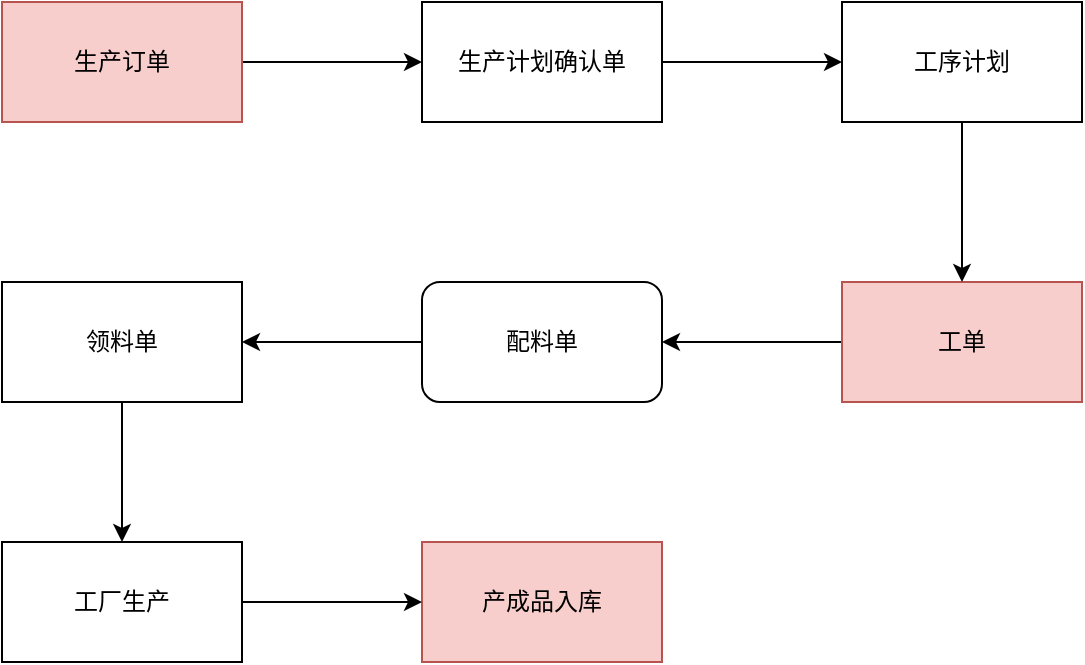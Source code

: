 <mxfile version="21.3.3" type="github" pages="5">
  <diagram name="第 1 页" id="i_k493CSENGCRLbhp6Or">
    <mxGraphModel dx="788" dy="437" grid="1" gridSize="10" guides="1" tooltips="1" connect="1" arrows="1" fold="1" page="1" pageScale="1" pageWidth="827" pageHeight="1169" math="0" shadow="0">
      <root>
        <mxCell id="0" />
        <mxCell id="1" parent="0" />
        <mxCell id="UF5uzhRjQGGfwYT85BA0-7" value="" style="edgeStyle=orthogonalEdgeStyle;rounded=0;orthogonalLoop=1;jettySize=auto;html=1;" parent="1" source="UF5uzhRjQGGfwYT85BA0-1" target="UF5uzhRjQGGfwYT85BA0-2" edge="1">
          <mxGeometry relative="1" as="geometry" />
        </mxCell>
        <mxCell id="UF5uzhRjQGGfwYT85BA0-1" value="生产订单" style="rounded=0;whiteSpace=wrap;html=1;fillColor=#f8cecc;strokeColor=#b85450;" parent="1" vertex="1">
          <mxGeometry x="60" y="90" width="120" height="60" as="geometry" />
        </mxCell>
        <mxCell id="UF5uzhRjQGGfwYT85BA0-8" value="" style="edgeStyle=orthogonalEdgeStyle;rounded=0;orthogonalLoop=1;jettySize=auto;html=1;" parent="1" source="UF5uzhRjQGGfwYT85BA0-2" target="UF5uzhRjQGGfwYT85BA0-4" edge="1">
          <mxGeometry relative="1" as="geometry" />
        </mxCell>
        <mxCell id="UF5uzhRjQGGfwYT85BA0-2" value="生产计划确认单" style="rounded=0;whiteSpace=wrap;html=1;" parent="1" vertex="1">
          <mxGeometry x="270" y="90" width="120" height="60" as="geometry" />
        </mxCell>
        <mxCell id="UF5uzhRjQGGfwYT85BA0-10" value="" style="edgeStyle=orthogonalEdgeStyle;rounded=0;orthogonalLoop=1;jettySize=auto;html=1;" parent="1" source="UF5uzhRjQGGfwYT85BA0-3" target="UF5uzhRjQGGfwYT85BA0-5" edge="1">
          <mxGeometry relative="1" as="geometry" />
        </mxCell>
        <mxCell id="UF5uzhRjQGGfwYT85BA0-3" value="工单" style="rounded=0;whiteSpace=wrap;html=1;fillColor=#f8cecc;strokeColor=#b85450;" parent="1" vertex="1">
          <mxGeometry x="480" y="230" width="120" height="60" as="geometry" />
        </mxCell>
        <mxCell id="UF5uzhRjQGGfwYT85BA0-9" value="" style="edgeStyle=orthogonalEdgeStyle;rounded=0;orthogonalLoop=1;jettySize=auto;html=1;" parent="1" source="UF5uzhRjQGGfwYT85BA0-4" target="UF5uzhRjQGGfwYT85BA0-3" edge="1">
          <mxGeometry relative="1" as="geometry" />
        </mxCell>
        <mxCell id="UF5uzhRjQGGfwYT85BA0-4" value="工序计划" style="rounded=0;whiteSpace=wrap;html=1;" parent="1" vertex="1">
          <mxGeometry x="480" y="90" width="120" height="60" as="geometry" />
        </mxCell>
        <mxCell id="UF5uzhRjQGGfwYT85BA0-11" value="" style="edgeStyle=orthogonalEdgeStyle;rounded=0;orthogonalLoop=1;jettySize=auto;html=1;" parent="1" source="UF5uzhRjQGGfwYT85BA0-5" target="UF5uzhRjQGGfwYT85BA0-6" edge="1">
          <mxGeometry relative="1" as="geometry" />
        </mxCell>
        <mxCell id="UF5uzhRjQGGfwYT85BA0-5" value="配料单" style="rounded=1;whiteSpace=wrap;html=1;" parent="1" vertex="1">
          <mxGeometry x="270" y="230" width="120" height="60" as="geometry" />
        </mxCell>
        <mxCell id="UF5uzhRjQGGfwYT85BA0-13" value="" style="edgeStyle=orthogonalEdgeStyle;rounded=0;orthogonalLoop=1;jettySize=auto;html=1;" parent="1" source="UF5uzhRjQGGfwYT85BA0-6" edge="1">
          <mxGeometry relative="1" as="geometry">
            <mxPoint x="120" y="360" as="targetPoint" />
          </mxGeometry>
        </mxCell>
        <mxCell id="UF5uzhRjQGGfwYT85BA0-6" value="领料单" style="rounded=0;whiteSpace=wrap;html=1;" parent="1" vertex="1">
          <mxGeometry x="60" y="230" width="120" height="60" as="geometry" />
        </mxCell>
        <mxCell id="UF5uzhRjQGGfwYT85BA0-14" value="产成品入库" style="rounded=0;whiteSpace=wrap;html=1;fillColor=#f8cecc;strokeColor=#b85450;" parent="1" vertex="1">
          <mxGeometry x="270" y="360" width="120" height="60" as="geometry" />
        </mxCell>
        <mxCell id="UF5uzhRjQGGfwYT85BA0-17" value="" style="edgeStyle=orthogonalEdgeStyle;rounded=0;orthogonalLoop=1;jettySize=auto;html=1;" parent="1" source="UF5uzhRjQGGfwYT85BA0-16" target="UF5uzhRjQGGfwYT85BA0-14" edge="1">
          <mxGeometry relative="1" as="geometry" />
        </mxCell>
        <mxCell id="UF5uzhRjQGGfwYT85BA0-16" value="工厂生产" style="rounded=0;whiteSpace=wrap;html=1;" parent="1" vertex="1">
          <mxGeometry x="60" y="360" width="120" height="60" as="geometry" />
        </mxCell>
      </root>
    </mxGraphModel>
  </diagram>
  <diagram id="PSltqtMJosLS9Oh1u_pS" name="第 2 页">
    <mxGraphModel dx="788" dy="437" grid="1" gridSize="10" guides="1" tooltips="1" connect="1" arrows="1" fold="1" page="1" pageScale="1" pageWidth="827" pageHeight="1169" math="0" shadow="0">
      <root>
        <mxCell id="0" />
        <mxCell id="1" parent="0" />
        <mxCell id="Ox3rgeURlcCcS1h1zSvI-22" value="" style="edgeStyle=orthogonalEdgeStyle;rounded=0;orthogonalLoop=1;jettySize=auto;html=1;" parent="1" source="Ox3rgeURlcCcS1h1zSvI-1" target="Ox3rgeURlcCcS1h1zSvI-21" edge="1">
          <mxGeometry relative="1" as="geometry" />
        </mxCell>
        <mxCell id="Ox3rgeURlcCcS1h1zSvI-1" value="销售合同" style="rounded=0;whiteSpace=wrap;html=1;" parent="1" vertex="1">
          <mxGeometry x="70" y="160" width="120" height="60" as="geometry" />
        </mxCell>
        <mxCell id="Ox3rgeURlcCcS1h1zSvI-41" value="" style="edgeStyle=orthogonalEdgeStyle;rounded=0;orthogonalLoop=1;jettySize=auto;html=1;" parent="1" source="Ox3rgeURlcCcS1h1zSvI-2" target="Ox3rgeURlcCcS1h1zSvI-38" edge="1">
          <mxGeometry relative="1" as="geometry" />
        </mxCell>
        <mxCell id="Ox3rgeURlcCcS1h1zSvI-2" value="生产订单" style="rounded=0;whiteSpace=wrap;html=1;" parent="1" vertex="1">
          <mxGeometry x="200" y="20" width="120" height="60" as="geometry" />
        </mxCell>
        <mxCell id="pAliqgxjp5D-NH7ep2nG-13" value="" style="edgeStyle=orthogonalEdgeStyle;rounded=0;orthogonalLoop=1;jettySize=auto;html=1;" parent="1" source="Ox3rgeURlcCcS1h1zSvI-3" target="pAliqgxjp5D-NH7ep2nG-12" edge="1">
          <mxGeometry relative="1" as="geometry" />
        </mxCell>
        <mxCell id="Ox3rgeURlcCcS1h1zSvI-3" value="生产计划确认单" style="rounded=0;whiteSpace=wrap;html=1;" parent="1" vertex="1">
          <mxGeometry x="510" y="20" width="120" height="60" as="geometry" />
        </mxCell>
        <mxCell id="Ox3rgeURlcCcS1h1zSvI-49" style="edgeStyle=orthogonalEdgeStyle;rounded=0;orthogonalLoop=1;jettySize=auto;html=1;entryX=1;entryY=0.5;entryDx=0;entryDy=0;" parent="1" source="Ox3rgeURlcCcS1h1zSvI-4" target="Ox3rgeURlcCcS1h1zSvI-21" edge="1">
          <mxGeometry relative="1" as="geometry" />
        </mxCell>
        <mxCell id="Ox3rgeURlcCcS1h1zSvI-4" value="产成品入库" style="rounded=0;whiteSpace=wrap;html=1;" parent="1" vertex="1">
          <mxGeometry x="510" y="120" width="120" height="60" as="geometry" />
        </mxCell>
        <mxCell id="Ox3rgeURlcCcS1h1zSvI-5" value="销售发货" style="rounded=0;whiteSpace=wrap;html=1;" parent="1" vertex="1">
          <mxGeometry x="780" y="160" width="120" height="60" as="geometry" />
        </mxCell>
        <mxCell id="Ox3rgeURlcCcS1h1zSvI-18" value="" style="edgeStyle=orthogonalEdgeStyle;rounded=0;orthogonalLoop=1;jettySize=auto;html=1;" parent="1" source="Ox3rgeURlcCcS1h1zSvI-6" target="Ox3rgeURlcCcS1h1zSvI-7" edge="1">
          <mxGeometry relative="1" as="geometry" />
        </mxCell>
        <mxCell id="Ox3rgeURlcCcS1h1zSvI-6" value="采购计划" style="rounded=0;whiteSpace=wrap;html=1;" parent="1" vertex="1">
          <mxGeometry x="200" y="310" width="120" height="60" as="geometry" />
        </mxCell>
        <mxCell id="Ox3rgeURlcCcS1h1zSvI-19" value="" style="edgeStyle=orthogonalEdgeStyle;rounded=0;orthogonalLoop=1;jettySize=auto;html=1;" parent="1" source="Ox3rgeURlcCcS1h1zSvI-7" target="Ox3rgeURlcCcS1h1zSvI-8" edge="1">
          <mxGeometry relative="1" as="geometry" />
        </mxCell>
        <mxCell id="Ox3rgeURlcCcS1h1zSvI-7" value="采购订单" style="rounded=0;whiteSpace=wrap;html=1;" parent="1" vertex="1">
          <mxGeometry x="380" y="310" width="120" height="60" as="geometry" />
        </mxCell>
        <mxCell id="pAliqgxjp5D-NH7ep2nG-20" style="edgeStyle=orthogonalEdgeStyle;rounded=0;orthogonalLoop=1;jettySize=auto;html=1;entryX=0.75;entryY=1;entryDx=0;entryDy=0;" parent="1" source="Ox3rgeURlcCcS1h1zSvI-8" target="Ox3rgeURlcCcS1h1zSvI-3" edge="1">
          <mxGeometry relative="1" as="geometry" />
        </mxCell>
        <mxCell id="Ox3rgeURlcCcS1h1zSvI-8" value="入库单" style="rounded=0;whiteSpace=wrap;html=1;" parent="1" vertex="1">
          <mxGeometry x="540" y="310" width="120" height="60" as="geometry" />
        </mxCell>
        <mxCell id="Ox3rgeURlcCcS1h1zSvI-23" style="edgeStyle=orthogonalEdgeStyle;rounded=0;orthogonalLoop=1;jettySize=auto;html=1;entryX=0;entryY=0.5;entryDx=0;entryDy=0;" parent="1" source="Ox3rgeURlcCcS1h1zSvI-21" target="Ox3rgeURlcCcS1h1zSvI-24" edge="1">
          <mxGeometry relative="1" as="geometry">
            <mxPoint x="440" y="180" as="targetPoint" />
          </mxGeometry>
        </mxCell>
        <mxCell id="Ox3rgeURlcCcS1h1zSvI-34" style="edgeStyle=orthogonalEdgeStyle;rounded=0;orthogonalLoop=1;jettySize=auto;html=1;entryX=0.5;entryY=1;entryDx=0;entryDy=0;" parent="1" source="Ox3rgeURlcCcS1h1zSvI-21" target="Ox3rgeURlcCcS1h1zSvI-2" edge="1">
          <mxGeometry relative="1" as="geometry" />
        </mxCell>
        <mxCell id="Ox3rgeURlcCcS1h1zSvI-35" style="edgeStyle=orthogonalEdgeStyle;rounded=0;orthogonalLoop=1;jettySize=auto;html=1;" parent="1" source="Ox3rgeURlcCcS1h1zSvI-21" target="Ox3rgeURlcCcS1h1zSvI-6" edge="1">
          <mxGeometry relative="1" as="geometry" />
        </mxCell>
        <mxCell id="Ox3rgeURlcCcS1h1zSvI-21" value="分货" style="rhombus;whiteSpace=wrap;html=1;" parent="1" vertex="1">
          <mxGeometry x="360" y="150" width="80" height="80" as="geometry" />
        </mxCell>
        <mxCell id="Ox3rgeURlcCcS1h1zSvI-25" style="edgeStyle=orthogonalEdgeStyle;rounded=0;orthogonalLoop=1;jettySize=auto;html=1;" parent="1" source="Ox3rgeURlcCcS1h1zSvI-24" target="Ox3rgeURlcCcS1h1zSvI-5" edge="1">
          <mxGeometry relative="1" as="geometry" />
        </mxCell>
        <mxCell id="Ox3rgeURlcCcS1h1zSvI-24" value="销售订单" style="rounded=0;whiteSpace=wrap;html=1;" parent="1" vertex="1">
          <mxGeometry x="640" y="160" width="120" height="60" as="geometry" />
        </mxCell>
        <mxCell id="Ox3rgeURlcCcS1h1zSvI-26" value="货足" style="text;html=1;align=center;verticalAlign=middle;resizable=0;points=[];autosize=1;strokeColor=none;fillColor=none;" parent="1" vertex="1">
          <mxGeometry x="335" y="158" width="50" height="30" as="geometry" />
        </mxCell>
        <mxCell id="Ox3rgeURlcCcS1h1zSvI-29" value="需要生产" style="text;html=1;align=center;verticalAlign=middle;resizable=0;points=[];autosize=1;strokeColor=none;fillColor=none;" parent="1" vertex="1">
          <mxGeometry x="245" y="98" width="70" height="30" as="geometry" />
        </mxCell>
        <mxCell id="Ox3rgeURlcCcS1h1zSvI-36" value="可以采购" style="text;html=1;align=center;verticalAlign=middle;resizable=0;points=[];autosize=1;strokeColor=none;fillColor=none;" parent="1" vertex="1">
          <mxGeometry x="235" y="238" width="70" height="30" as="geometry" />
        </mxCell>
        <mxCell id="Ox3rgeURlcCcS1h1zSvI-39" value="" style="edgeStyle=orthogonalEdgeStyle;rounded=0;orthogonalLoop=1;jettySize=auto;html=1;" parent="1" source="Ox3rgeURlcCcS1h1zSvI-38" target="Ox3rgeURlcCcS1h1zSvI-3" edge="1">
          <mxGeometry relative="1" as="geometry" />
        </mxCell>
        <mxCell id="Ox3rgeURlcCcS1h1zSvI-42" style="edgeStyle=orthogonalEdgeStyle;rounded=0;orthogonalLoop=1;jettySize=auto;html=1;entryX=1;entryY=0.75;entryDx=0;entryDy=0;" parent="1" source="Ox3rgeURlcCcS1h1zSvI-38" target="Ox3rgeURlcCcS1h1zSvI-6" edge="1">
          <mxGeometry relative="1" as="geometry" />
        </mxCell>
        <mxCell id="Ox3rgeURlcCcS1h1zSvI-43" value="需要采购" style="edgeLabel;html=1;align=center;verticalAlign=middle;resizable=0;points=[];" parent="Ox3rgeURlcCcS1h1zSvI-42" vertex="1" connectable="0">
          <mxGeometry x="-0.499" y="3" relative="1" as="geometry">
            <mxPoint x="27" y="-4" as="offset" />
          </mxGeometry>
        </mxCell>
        <mxCell id="Ox3rgeURlcCcS1h1zSvI-38" value="MRP" style="rhombus;whiteSpace=wrap;html=1;" parent="1" vertex="1">
          <mxGeometry x="360" y="10" width="80" height="80" as="geometry" />
        </mxCell>
        <mxCell id="Ox3rgeURlcCcS1h1zSvI-44" value="库存足,完成分货" style="text;html=1;align=center;verticalAlign=middle;resizable=0;points=[];autosize=1;strokeColor=none;fillColor=none;" parent="1" vertex="1">
          <mxGeometry x="415" y="18" width="110" height="30" as="geometry" />
        </mxCell>
        <mxCell id="Ox3rgeURlcCcS1h1zSvI-50" value="重新分货" style="text;html=1;align=center;verticalAlign=middle;resizable=0;points=[];autosize=1;strokeColor=none;fillColor=none;" parent="1" vertex="1">
          <mxGeometry x="425" y="118" width="70" height="30" as="geometry" />
        </mxCell>
        <mxCell id="pAliqgxjp5D-NH7ep2nG-9" value="" style="endArrow=classic;html=1;rounded=0;exitX=0.5;exitY=0;exitDx=0;exitDy=0;entryX=1;entryY=0.5;entryDx=0;entryDy=0;" parent="1" source="Ox3rgeURlcCcS1h1zSvI-8" target="Ox3rgeURlcCcS1h1zSvI-21" edge="1">
          <mxGeometry width="50" height="50" relative="1" as="geometry">
            <mxPoint x="380" y="260" as="sourcePoint" />
            <mxPoint x="430" y="210" as="targetPoint" />
          </mxGeometry>
        </mxCell>
        <mxCell id="pAliqgxjp5D-NH7ep2nG-10" value="重新分货" style="edgeLabel;html=1;align=center;verticalAlign=middle;resizable=0;points=[];" parent="pAliqgxjp5D-NH7ep2nG-9" vertex="1" connectable="0">
          <mxGeometry x="0.517" relative="1" as="geometry">
            <mxPoint as="offset" />
          </mxGeometry>
        </mxCell>
        <mxCell id="VUlxHoVYBvkaAEtM16JE-2" value="" style="edgeStyle=orthogonalEdgeStyle;rounded=0;orthogonalLoop=1;jettySize=auto;html=1;" parent="1" source="pAliqgxjp5D-NH7ep2nG-12" target="VUlxHoVYBvkaAEtM16JE-1" edge="1">
          <mxGeometry relative="1" as="geometry" />
        </mxCell>
        <mxCell id="pAliqgxjp5D-NH7ep2nG-12" value="工序计划" style="rounded=0;whiteSpace=wrap;html=1;" parent="1" vertex="1">
          <mxGeometry x="690" y="20" width="120" height="60" as="geometry" />
        </mxCell>
        <mxCell id="pAliqgxjp5D-NH7ep2nG-19" value="ETA冻结" style="text;html=1;align=center;verticalAlign=middle;resizable=0;points=[];autosize=1;strokeColor=none;fillColor=none;" parent="1" vertex="1">
          <mxGeometry x="625" y="18" width="70" height="30" as="geometry" />
        </mxCell>
        <mxCell id="pAliqgxjp5D-NH7ep2nG-21" value="更新ETA" style="text;html=1;align=center;verticalAlign=middle;resizable=0;points=[];autosize=1;strokeColor=none;fillColor=none;" parent="1" vertex="1">
          <mxGeometry x="575" y="228" width="70" height="30" as="geometry" />
        </mxCell>
        <mxCell id="VUlxHoVYBvkaAEtM16JE-4" style="edgeStyle=orthogonalEdgeStyle;rounded=0;orthogonalLoop=1;jettySize=auto;html=1;entryX=1;entryY=0.133;entryDx=0;entryDy=0;entryPerimeter=0;" parent="1" source="VUlxHoVYBvkaAEtM16JE-1" target="Ox3rgeURlcCcS1h1zSvI-4" edge="1">
          <mxGeometry relative="1" as="geometry" />
        </mxCell>
        <mxCell id="VUlxHoVYBvkaAEtM16JE-1" value="工单" style="rounded=0;whiteSpace=wrap;html=1;" parent="1" vertex="1">
          <mxGeometry x="690" y="98" width="120" height="60" as="geometry" />
        </mxCell>
        <mxCell id="VUlxHoVYBvkaAEtM16JE-5" value="配料领料" style="text;html=1;align=center;verticalAlign=middle;resizable=0;points=[];autosize=1;strokeColor=none;fillColor=none;" parent="1" vertex="1">
          <mxGeometry x="625" y="98" width="70" height="30" as="geometry" />
        </mxCell>
        <mxCell id="VUlxHoVYBvkaAEtM16JE-7" value="排产" style="text;html=1;align=center;verticalAlign=middle;resizable=0;points=[];autosize=1;strokeColor=none;fillColor=none;" parent="1" vertex="1">
          <mxGeometry x="750" y="78" width="50" height="30" as="geometry" />
        </mxCell>
      </root>
    </mxGraphModel>
  </diagram>
  <diagram id="ErLj8LVdCF8YKkme4Sne" name="第 3 页">
    <mxGraphModel dx="788" dy="437" grid="1" gridSize="10" guides="1" tooltips="1" connect="1" arrows="1" fold="1" page="1" pageScale="1" pageWidth="827" pageHeight="1169" math="0" shadow="0">
      <root>
        <mxCell id="0" />
        <mxCell id="1" parent="0" />
        <mxCell id="YxQRII2F8wJRnMF1k36L-7" style="edgeStyle=orthogonalEdgeStyle;rounded=0;orthogonalLoop=1;jettySize=auto;html=1;entryX=0;entryY=0.5;entryDx=0;entryDy=0;" parent="1" source="YxQRII2F8wJRnMF1k36L-1" target="YxQRII2F8wJRnMF1k36L-3" edge="1">
          <mxGeometry relative="1" as="geometry" />
        </mxCell>
        <mxCell id="YxQRII2F8wJRnMF1k36L-8" style="edgeStyle=orthogonalEdgeStyle;rounded=0;orthogonalLoop=1;jettySize=auto;html=1;" parent="1" source="YxQRII2F8wJRnMF1k36L-1" target="YxQRII2F8wJRnMF1k36L-5" edge="1">
          <mxGeometry relative="1" as="geometry" />
        </mxCell>
        <mxCell id="YxQRII2F8wJRnMF1k36L-1" value="销售预测" style="rounded=0;whiteSpace=wrap;html=1;" parent="1" vertex="1">
          <mxGeometry x="10" y="290" width="120" height="60" as="geometry" />
        </mxCell>
        <mxCell id="YxQRII2F8wJRnMF1k36L-11" value="" style="edgeStyle=orthogonalEdgeStyle;rounded=0;orthogonalLoop=1;jettySize=auto;html=1;" parent="1" source="YxQRII2F8wJRnMF1k36L-2" target="YxQRII2F8wJRnMF1k36L-4" edge="1">
          <mxGeometry relative="1" as="geometry" />
        </mxCell>
        <mxCell id="YxQRII2F8wJRnMF1k36L-12" style="edgeStyle=orthogonalEdgeStyle;rounded=0;orthogonalLoop=1;jettySize=auto;html=1;entryX=0;entryY=0.5;entryDx=0;entryDy=0;" parent="1" source="YxQRII2F8wJRnMF1k36L-2" target="YxQRII2F8wJRnMF1k36L-6" edge="1">
          <mxGeometry relative="1" as="geometry" />
        </mxCell>
        <mxCell id="YxQRII2F8wJRnMF1k36L-2" value="销售合同" style="rounded=0;whiteSpace=wrap;html=1;" parent="1" vertex="1">
          <mxGeometry x="300" y="350" width="120" height="60" as="geometry" />
        </mxCell>
        <mxCell id="YxQRII2F8wJRnMF1k36L-10" style="edgeStyle=orthogonalEdgeStyle;rounded=0;orthogonalLoop=1;jettySize=auto;html=1;entryX=0;entryY=0.5;entryDx=0;entryDy=0;" parent="1" source="YxQRII2F8wJRnMF1k36L-3" target="YxQRII2F8wJRnMF1k36L-4" edge="1">
          <mxGeometry relative="1" as="geometry" />
        </mxCell>
        <mxCell id="YxQRII2F8wJRnMF1k36L-3" value="审批" style="rhombus;whiteSpace=wrap;html=1;" parent="1" vertex="1">
          <mxGeometry x="170" y="200" width="80" height="80" as="geometry" />
        </mxCell>
        <mxCell id="YxQRII2F8wJRnMF1k36L-28" value="" style="edgeStyle=orthogonalEdgeStyle;rounded=0;orthogonalLoop=1;jettySize=auto;html=1;" parent="1" source="YxQRII2F8wJRnMF1k36L-4" target="YxQRII2F8wJRnMF1k36L-27" edge="1">
          <mxGeometry relative="1" as="geometry" />
        </mxCell>
        <mxCell id="YxQRII2F8wJRnMF1k36L-4" value="器件分货" style="rounded=0;whiteSpace=wrap;html=1;" parent="1" vertex="1">
          <mxGeometry x="300" y="210" width="120" height="60" as="geometry" />
        </mxCell>
        <mxCell id="YxQRII2F8wJRnMF1k36L-9" style="edgeStyle=orthogonalEdgeStyle;rounded=0;orthogonalLoop=1;jettySize=auto;html=1;entryX=0;entryY=0.5;entryDx=0;entryDy=0;" parent="1" source="YxQRII2F8wJRnMF1k36L-5" target="YxQRII2F8wJRnMF1k36L-2" edge="1">
          <mxGeometry relative="1" as="geometry" />
        </mxCell>
        <mxCell id="YxQRII2F8wJRnMF1k36L-5" value="预估转合同" style="rhombus;whiteSpace=wrap;html=1;" parent="1" vertex="1">
          <mxGeometry x="170" y="340" width="80" height="80" as="geometry" />
        </mxCell>
        <mxCell id="YxQRII2F8wJRnMF1k36L-20" value="" style="edgeStyle=orthogonalEdgeStyle;rounded=0;orthogonalLoop=1;jettySize=auto;html=1;" parent="1" source="YxQRII2F8wJRnMF1k36L-6" target="YxQRII2F8wJRnMF1k36L-19" edge="1">
          <mxGeometry relative="1" as="geometry" />
        </mxCell>
        <mxCell id="YxQRII2F8wJRnMF1k36L-6" value="销售订单" style="rounded=1;whiteSpace=wrap;html=1;" parent="1" vertex="1">
          <mxGeometry x="510" y="300" width="120" height="60" as="geometry" />
        </mxCell>
        <mxCell id="YxQRII2F8wJRnMF1k36L-13" value="完成分货" style="text;html=1;align=center;verticalAlign=middle;resizable=0;points=[];autosize=1;strokeColor=none;fillColor=none;" parent="1" vertex="1">
          <mxGeometry x="435" y="368" width="70" height="30" as="geometry" />
        </mxCell>
        <mxCell id="YxQRII2F8wJRnMF1k36L-15" style="edgeStyle=orthogonalEdgeStyle;rounded=0;orthogonalLoop=1;jettySize=auto;html=1;entryX=0.5;entryY=1;entryDx=0;entryDy=0;" parent="1" source="YxQRII2F8wJRnMF1k36L-14" target="YxQRII2F8wJRnMF1k36L-2" edge="1">
          <mxGeometry relative="1" as="geometry" />
        </mxCell>
        <mxCell id="YxQRII2F8wJRnMF1k36L-16" style="edgeStyle=orthogonalEdgeStyle;rounded=0;orthogonalLoop=1;jettySize=auto;html=1;entryX=0.606;entryY=1.022;entryDx=0;entryDy=0;entryPerimeter=0;" parent="1" source="YxQRII2F8wJRnMF1k36L-14" target="YxQRII2F8wJRnMF1k36L-6" edge="1">
          <mxGeometry relative="1" as="geometry" />
        </mxCell>
        <mxCell id="YxQRII2F8wJRnMF1k36L-14" value="SPR价格" style="rounded=0;whiteSpace=wrap;html=1;" parent="1" vertex="1">
          <mxGeometry x="430" y="470" width="120" height="60" as="geometry" />
        </mxCell>
        <mxCell id="YxQRII2F8wJRnMF1k36L-17" value="参考" style="text;html=1;align=center;verticalAlign=middle;resizable=0;points=[];autosize=1;strokeColor=none;fillColor=none;" parent="1" vertex="1">
          <mxGeometry x="495" y="408" width="50" height="30" as="geometry" />
        </mxCell>
        <mxCell id="YxQRII2F8wJRnMF1k36L-18" value="参考" style="text;html=1;align=center;verticalAlign=middle;resizable=0;points=[];autosize=1;strokeColor=none;fillColor=none;" parent="1" vertex="1">
          <mxGeometry x="355" y="438" width="50" height="30" as="geometry" />
        </mxCell>
        <mxCell id="YxQRII2F8wJRnMF1k36L-22" value="" style="edgeStyle=orthogonalEdgeStyle;rounded=0;orthogonalLoop=1;jettySize=auto;html=1;" parent="1" source="YxQRII2F8wJRnMF1k36L-19" target="YxQRII2F8wJRnMF1k36L-21" edge="1">
          <mxGeometry relative="1" as="geometry" />
        </mxCell>
        <mxCell id="YxQRII2F8wJRnMF1k36L-19" value="发货单" style="whiteSpace=wrap;html=1;rounded=1;" parent="1" vertex="1">
          <mxGeometry x="680" y="240" width="120" height="60" as="geometry" />
        </mxCell>
        <mxCell id="YxQRII2F8wJRnMF1k36L-24" value="" style="edgeStyle=orthogonalEdgeStyle;rounded=0;orthogonalLoop=1;jettySize=auto;html=1;" parent="1" source="YxQRII2F8wJRnMF1k36L-21" target="YxQRII2F8wJRnMF1k36L-23" edge="1">
          <mxGeometry relative="1" as="geometry" />
        </mxCell>
        <mxCell id="YxQRII2F8wJRnMF1k36L-21" value="出库单" style="whiteSpace=wrap;html=1;rounded=1;" parent="1" vertex="1">
          <mxGeometry x="680" y="338" width="120" height="60" as="geometry" />
        </mxCell>
        <mxCell id="YxQRII2F8wJRnMF1k36L-26" value="" style="edgeStyle=orthogonalEdgeStyle;rounded=0;orthogonalLoop=1;jettySize=auto;html=1;" parent="1" source="YxQRII2F8wJRnMF1k36L-23" target="YxQRII2F8wJRnMF1k36L-25" edge="1">
          <mxGeometry relative="1" as="geometry" />
        </mxCell>
        <mxCell id="YxQRII2F8wJRnMF1k36L-23" value="对账单" style="whiteSpace=wrap;html=1;rounded=1;" parent="1" vertex="1">
          <mxGeometry x="680" y="423" width="120" height="60" as="geometry" />
        </mxCell>
        <mxCell id="YxQRII2F8wJRnMF1k36L-25" value="发票" style="whiteSpace=wrap;html=1;rounded=1;" parent="1" vertex="1">
          <mxGeometry x="680" y="510" width="120" height="60" as="geometry" />
        </mxCell>
        <mxCell id="YxQRII2F8wJRnMF1k36L-27" value="分货明细" style="rounded=0;whiteSpace=wrap;html=1;" parent="1" vertex="1">
          <mxGeometry x="460" y="210" width="120" height="60" as="geometry" />
        </mxCell>
        <mxCell id="YxQRII2F8wJRnMF1k36L-29" value="执行记录" style="text;html=1;align=center;verticalAlign=middle;resizable=0;points=[];autosize=1;strokeColor=none;fillColor=none;" parent="1" vertex="1">
          <mxGeometry x="405" y="208" width="70" height="30" as="geometry" />
        </mxCell>
        <mxCell id="YxQRII2F8wJRnMF1k36L-30" value="进行分货" style="text;html=1;align=center;verticalAlign=middle;resizable=0;points=[];autosize=1;strokeColor=none;fillColor=none;" parent="1" vertex="1">
          <mxGeometry x="335" y="298" width="70" height="30" as="geometry" />
        </mxCell>
        <mxCell id="YxQRII2F8wJRnMF1k36L-31" value="发货" style="text;html=1;align=center;verticalAlign=middle;resizable=0;points=[];autosize=1;strokeColor=none;fillColor=none;" parent="1" vertex="1">
          <mxGeometry x="635" y="298" width="50" height="30" as="geometry" />
        </mxCell>
      </root>
    </mxGraphModel>
  </diagram>
  <diagram id="KkUA7NJVKLERIrAaabCG" name="第 4 页">
    <mxGraphModel dx="788" dy="437" grid="1" gridSize="10" guides="1" tooltips="1" connect="1" arrows="1" fold="1" page="1" pageScale="1" pageWidth="827" pageHeight="1169" math="0" shadow="0">
      <root>
        <mxCell id="0" />
        <mxCell id="1" parent="0" />
        <mxCell id="nKp69-p-ynYMaSLSRedk-7" style="edgeStyle=orthogonalEdgeStyle;rounded=0;orthogonalLoop=1;jettySize=auto;html=1;entryX=0;entryY=0.5;entryDx=0;entryDy=0;" parent="1" source="nKp69-p-ynYMaSLSRedk-1" target="nKp69-p-ynYMaSLSRedk-2" edge="1">
          <mxGeometry relative="1" as="geometry" />
        </mxCell>
        <mxCell id="nKp69-p-ynYMaSLSRedk-8" style="edgeStyle=orthogonalEdgeStyle;rounded=0;orthogonalLoop=1;jettySize=auto;html=1;entryX=0;entryY=0.75;entryDx=0;entryDy=0;" parent="1" source="nKp69-p-ynYMaSLSRedk-1" target="nKp69-p-ynYMaSLSRedk-3" edge="1">
          <mxGeometry relative="1" as="geometry" />
        </mxCell>
        <mxCell id="nKp69-p-ynYMaSLSRedk-1" value="采购计划" style="rounded=0;whiteSpace=wrap;html=1;" parent="1" vertex="1">
          <mxGeometry x="160" y="160" width="120" height="60" as="geometry" />
        </mxCell>
        <mxCell id="nKp69-p-ynYMaSLSRedk-10" style="edgeStyle=orthogonalEdgeStyle;rounded=0;orthogonalLoop=1;jettySize=auto;html=1;exitX=0.5;exitY=1;exitDx=0;exitDy=0;" parent="1" source="nKp69-p-ynYMaSLSRedk-2" target="nKp69-p-ynYMaSLSRedk-3" edge="1">
          <mxGeometry relative="1" as="geometry" />
        </mxCell>
        <mxCell id="nKp69-p-ynYMaSLSRedk-2" value="采购预订单" style="rounded=0;whiteSpace=wrap;html=1;" parent="1" vertex="1">
          <mxGeometry x="320" y="80" width="120" height="60" as="geometry" />
        </mxCell>
        <mxCell id="nKp69-p-ynYMaSLSRedk-9" style="edgeStyle=orthogonalEdgeStyle;rounded=0;orthogonalLoop=1;jettySize=auto;html=1;entryX=0;entryY=0.5;entryDx=0;entryDy=0;" parent="1" source="nKp69-p-ynYMaSLSRedk-3" target="nKp69-p-ynYMaSLSRedk-5" edge="1">
          <mxGeometry relative="1" as="geometry" />
        </mxCell>
        <mxCell id="nKp69-p-ynYMaSLSRedk-3" value="采购订单" style="rounded=0;whiteSpace=wrap;html=1;" parent="1" vertex="1">
          <mxGeometry x="320" y="250" width="120" height="60" as="geometry" />
        </mxCell>
        <mxCell id="nKp69-p-ynYMaSLSRedk-13" value="" style="edgeStyle=orthogonalEdgeStyle;rounded=0;orthogonalLoop=1;jettySize=auto;html=1;" parent="1" source="nKp69-p-ynYMaSLSRedk-4" target="nKp69-p-ynYMaSLSRedk-6" edge="1">
          <mxGeometry relative="1" as="geometry" />
        </mxCell>
        <mxCell id="nKp69-p-ynYMaSLSRedk-4" value="采购入库" style="rounded=0;whiteSpace=wrap;html=1;" parent="1" vertex="1">
          <mxGeometry x="640" y="170" width="120" height="60" as="geometry" />
        </mxCell>
        <mxCell id="nKp69-p-ynYMaSLSRedk-12" value="" style="edgeStyle=orthogonalEdgeStyle;rounded=0;orthogonalLoop=1;jettySize=auto;html=1;" parent="1" source="nKp69-p-ynYMaSLSRedk-5" target="nKp69-p-ynYMaSLSRedk-4" edge="1">
          <mxGeometry relative="1" as="geometry" />
        </mxCell>
        <mxCell id="nKp69-p-ynYMaSLSRedk-5" value="到货单" style="rounded=0;whiteSpace=wrap;html=1;" parent="1" vertex="1">
          <mxGeometry x="480" y="170" width="120" height="60" as="geometry" />
        </mxCell>
        <mxCell id="nKp69-p-ynYMaSLSRedk-6" value="采购发票" style="rounded=0;whiteSpace=wrap;html=1;" parent="1" vertex="1">
          <mxGeometry x="640" y="270" width="120" height="60" as="geometry" />
        </mxCell>
        <mxCell id="nKp69-p-ynYMaSLSRedk-18" style="edgeStyle=orthogonalEdgeStyle;rounded=0;orthogonalLoop=1;jettySize=auto;html=1;" parent="1" source="nKp69-p-ynYMaSLSRedk-14" target="nKp69-p-ynYMaSLSRedk-1" edge="1">
          <mxGeometry relative="1" as="geometry" />
        </mxCell>
        <mxCell id="nKp69-p-ynYMaSLSRedk-14" value="生产计划" style="rounded=1;whiteSpace=wrap;html=1;" parent="1" vertex="1">
          <mxGeometry x="20" y="50" width="120" height="60" as="geometry" />
        </mxCell>
        <mxCell id="nKp69-p-ynYMaSLSRedk-19" value="" style="edgeStyle=orthogonalEdgeStyle;rounded=0;orthogonalLoop=1;jettySize=auto;html=1;" parent="1" source="nKp69-p-ynYMaSLSRedk-16" target="nKp69-p-ynYMaSLSRedk-1" edge="1">
          <mxGeometry relative="1" as="geometry" />
        </mxCell>
        <mxCell id="nKp69-p-ynYMaSLSRedk-16" value="销售合同" style="rounded=1;whiteSpace=wrap;html=1;" parent="1" vertex="1">
          <mxGeometry x="20" y="160" width="120" height="60" as="geometry" />
        </mxCell>
        <mxCell id="nKp69-p-ynYMaSLSRedk-20" style="edgeStyle=orthogonalEdgeStyle;rounded=0;orthogonalLoop=1;jettySize=auto;html=1;entryX=0.5;entryY=1;entryDx=0;entryDy=0;" parent="1" source="nKp69-p-ynYMaSLSRedk-17" target="nKp69-p-ynYMaSLSRedk-1" edge="1">
          <mxGeometry relative="1" as="geometry" />
        </mxCell>
        <mxCell id="nKp69-p-ynYMaSLSRedk-17" value="请购单" style="rounded=1;whiteSpace=wrap;html=1;" parent="1" vertex="1">
          <mxGeometry x="20" y="260" width="120" height="60" as="geometry" />
        </mxCell>
      </root>
    </mxGraphModel>
  </diagram>
  <diagram id="Ml6aIEzMX7ohR9N7Wm_H" name="第 5 页">
    <mxGraphModel dx="788" dy="437" grid="1" gridSize="10" guides="1" tooltips="1" connect="1" arrows="1" fold="1" page="1" pageScale="1" pageWidth="827" pageHeight="1169" math="0" shadow="0">
      <root>
        <mxCell id="0" />
        <mxCell id="1" parent="0" />
        <mxCell id="rUev27iDr24DcHr67L6a-22" value="" style="edgeStyle=orthogonalEdgeStyle;rounded=0;orthogonalLoop=1;jettySize=auto;html=1;" parent="1" source="rUev27iDr24DcHr67L6a-1" target="rUev27iDr24DcHr67L6a-21" edge="1">
          <mxGeometry relative="1" as="geometry" />
        </mxCell>
        <mxCell id="rUev27iDr24DcHr67L6a-1" value="工序计划" style="rounded=0;whiteSpace=wrap;html=1;" parent="1" vertex="1">
          <mxGeometry x="10" y="110" width="120" height="60" as="geometry" />
        </mxCell>
        <mxCell id="rUev27iDr24DcHr67L6a-18" style="edgeStyle=orthogonalEdgeStyle;rounded=0;orthogonalLoop=1;jettySize=auto;html=1;entryX=0;entryY=0.5;entryDx=0;entryDy=0;" parent="1" source="rUev27iDr24DcHr67L6a-2" target="rUev27iDr24DcHr67L6a-16" edge="1">
          <mxGeometry relative="1" as="geometry" />
        </mxCell>
        <mxCell id="rUev27iDr24DcHr67L6a-19" style="edgeStyle=orthogonalEdgeStyle;rounded=0;orthogonalLoop=1;jettySize=auto;html=1;entryX=0;entryY=0.5;entryDx=0;entryDy=0;" parent="1" source="rUev27iDr24DcHr67L6a-2" target="rUev27iDr24DcHr67L6a-17" edge="1">
          <mxGeometry relative="1" as="geometry" />
        </mxCell>
        <mxCell id="rUev27iDr24DcHr67L6a-2" value="工单维护" style="rounded=0;whiteSpace=wrap;html=1;" parent="1" vertex="1">
          <mxGeometry x="10" y="330" width="120" height="60" as="geometry" />
        </mxCell>
        <mxCell id="rUev27iDr24DcHr67L6a-34" style="edgeStyle=orthogonalEdgeStyle;rounded=0;orthogonalLoop=1;jettySize=auto;html=1;" parent="1" source="rUev27iDr24DcHr67L6a-16" target="rUev27iDr24DcHr67L6a-31" edge="1">
          <mxGeometry relative="1" as="geometry" />
        </mxCell>
        <mxCell id="rUev27iDr24DcHr67L6a-16" value="审核" style="shape=step;perimeter=stepPerimeter;whiteSpace=wrap;html=1;fixedSize=1;" parent="1" vertex="1">
          <mxGeometry x="240" y="260" width="120" height="80" as="geometry" />
        </mxCell>
        <mxCell id="rUev27iDr24DcHr67L6a-35" style="edgeStyle=orthogonalEdgeStyle;rounded=0;orthogonalLoop=1;jettySize=auto;html=1;exitX=1;exitY=0.5;exitDx=0;exitDy=0;entryX=0;entryY=0.5;entryDx=0;entryDy=0;" parent="1" source="rUev27iDr24DcHr67L6a-17" target="rUev27iDr24DcHr67L6a-31" edge="1">
          <mxGeometry relative="1" as="geometry" />
        </mxCell>
        <mxCell id="rUev27iDr24DcHr67L6a-17" value="弃审" style="shape=step;perimeter=stepPerimeter;whiteSpace=wrap;html=1;fixedSize=1;" parent="1" vertex="1">
          <mxGeometry x="240" y="390" width="120" height="80" as="geometry" />
        </mxCell>
        <mxCell id="rUev27iDr24DcHr67L6a-20" value="MES" style="rounded=0;whiteSpace=wrap;html=1;" parent="1" vertex="1">
          <mxGeometry x="680" y="270" width="120" height="60" as="geometry" />
        </mxCell>
        <mxCell id="rUev27iDr24DcHr67L6a-27" style="edgeStyle=orthogonalEdgeStyle;rounded=0;orthogonalLoop=1;jettySize=auto;html=1;entryX=0;entryY=0.5;entryDx=0;entryDy=0;" parent="1" source="rUev27iDr24DcHr67L6a-21" target="rUev27iDr24DcHr67L6a-23" edge="1">
          <mxGeometry relative="1" as="geometry" />
        </mxCell>
        <mxCell id="rUev27iDr24DcHr67L6a-28" style="edgeStyle=orthogonalEdgeStyle;rounded=0;orthogonalLoop=1;jettySize=auto;html=1;entryX=0;entryY=0.75;entryDx=0;entryDy=0;" parent="1" source="rUev27iDr24DcHr67L6a-21" target="rUev27iDr24DcHr67L6a-24" edge="1">
          <mxGeometry relative="1" as="geometry" />
        </mxCell>
        <mxCell id="rUev27iDr24DcHr67L6a-21" value="工单下单" style="shape=process;whiteSpace=wrap;html=1;backgroundOutline=1;" parent="1" vertex="1">
          <mxGeometry x="150" y="110" width="120" height="60" as="geometry" />
        </mxCell>
        <mxCell id="rUev27iDr24DcHr67L6a-26" value="" style="edgeStyle=orthogonalEdgeStyle;rounded=0;orthogonalLoop=1;jettySize=auto;html=1;" parent="1" source="rUev27iDr24DcHr67L6a-23" target="rUev27iDr24DcHr67L6a-25" edge="1">
          <mxGeometry relative="1" as="geometry" />
        </mxCell>
        <mxCell id="rUev27iDr24DcHr67L6a-23" value="委外订单" style="rounded=1;whiteSpace=wrap;html=1;" parent="1" vertex="1">
          <mxGeometry x="340" y="50" width="120" height="60" as="geometry" />
        </mxCell>
        <mxCell id="rUev27iDr24DcHr67L6a-57" style="edgeStyle=orthogonalEdgeStyle;rounded=0;orthogonalLoop=1;jettySize=auto;html=1;entryX=0.5;entryY=0;entryDx=0;entryDy=0;" parent="1" source="rUev27iDr24DcHr67L6a-24" target="rUev27iDr24DcHr67L6a-31" edge="1">
          <mxGeometry relative="1" as="geometry" />
        </mxCell>
        <mxCell id="gtknnYix9mwfgIm-hs-Q-4" value="add" style="edgeLabel;html=1;align=center;verticalAlign=middle;resizable=0;points=[];" vertex="1" connectable="0" parent="rUev27iDr24DcHr67L6a-57">
          <mxGeometry x="0.267" y="2" relative="1" as="geometry">
            <mxPoint as="offset" />
          </mxGeometry>
        </mxCell>
        <mxCell id="rUev27iDr24DcHr67L6a-24" value="工单" style="rounded=1;whiteSpace=wrap;html=1;" parent="1" vertex="1">
          <mxGeometry x="400" y="170" width="120" height="60" as="geometry" />
        </mxCell>
        <mxCell id="rUev27iDr24DcHr67L6a-56" style="edgeStyle=orthogonalEdgeStyle;rounded=0;orthogonalLoop=1;jettySize=auto;html=1;entryX=0.572;entryY=-0.033;entryDx=0;entryDy=0;entryPerimeter=0;" parent="1" source="rUev27iDr24DcHr67L6a-25" target="rUev27iDr24DcHr67L6a-24" edge="1">
          <mxGeometry relative="1" as="geometry" />
        </mxCell>
        <mxCell id="rUev27iDr24DcHr67L6a-60" value="" style="edgeStyle=orthogonalEdgeStyle;rounded=0;orthogonalLoop=1;jettySize=auto;html=1;" parent="1" source="rUev27iDr24DcHr67L6a-25" target="rUev27iDr24DcHr67L6a-59" edge="1">
          <mxGeometry relative="1" as="geometry" />
        </mxCell>
        <mxCell id="rUev27iDr24DcHr67L6a-25" value="是否先芯" style="rhombus;whiteSpace=wrap;html=1;" parent="1" vertex="1">
          <mxGeometry x="490" y="40" width="80" height="80" as="geometry" />
        </mxCell>
        <mxCell id="rUev27iDr24DcHr67L6a-36" value="" style="edgeStyle=orthogonalEdgeStyle;rounded=0;orthogonalLoop=1;jettySize=auto;html=1;" parent="1" source="rUev27iDr24DcHr67L6a-31" target="rUev27iDr24DcHr67L6a-20" edge="1">
          <mxGeometry relative="1" as="geometry" />
        </mxCell>
        <mxCell id="rUev27iDr24DcHr67L6a-31" value="PFBusiAction&amp;nbsp;&lt;br&gt;postBillToMES&lt;br&gt;推送" style="shape=process;whiteSpace=wrap;html=1;backgroundOutline=1;" parent="1" vertex="1">
          <mxGeometry x="530" y="270" width="120" height="60" as="geometry" />
        </mxCell>
        <mxCell id="rUev27iDr24DcHr67L6a-41" value="同步工单号&lt;br&gt;接口" style="shape=process;whiteSpace=wrap;html=1;backgroundOutline=1;" parent="1" vertex="1">
          <mxGeometry x="530" y="370" width="120" height="60" as="geometry" />
        </mxCell>
        <mxCell id="rUev27iDr24DcHr67L6a-49" value="Use" style="endArrow=open;endSize=12;dashed=1;html=1;rounded=0;exitX=0.5;exitY=1;exitDx=0;exitDy=0;" parent="1" source="rUev27iDr24DcHr67L6a-31" target="rUev27iDr24DcHr67L6a-41" edge="1">
          <mxGeometry width="160" relative="1" as="geometry">
            <mxPoint x="590" y="269" as="sourcePoint" />
            <mxPoint x="750" y="269" as="targetPoint" />
          </mxGeometry>
        </mxCell>
        <mxCell id="rUev27iDr24DcHr67L6a-52" value="&lt;p style=&quot;mso-pagination:none;text-align:justify;text-justify:inter-ideograph;&quot; align=&quot;justify&quot; class=&quot;MsoNormal&quot;&gt;&lt;span style=&quot;mso-spacerun:&#39;yes&#39;;font-family:宋体;mso-ascii-font-family:Calibri;&lt;br/&gt;mso-hansi-font-family:Calibri;mso-bidi-font-family:&#39;Times New Roman&#39;;font-size:10.5pt;&lt;br/&gt;mso-font-kerning:1.0pt;&quot;&gt;&lt;font face=&quot;Calibri&quot;&gt;syncBillno2MES(&lt;/font&gt;&lt;font face=&quot;宋体&quot;&gt;生产订单，工单号，类型（审核add，弃审del）&lt;/font&gt;&lt;font face=&quot;Calibri&quot;&gt;)&lt;/font&gt;&lt;/span&gt;&lt;span style=&quot;mso-spacerun:&#39;yes&#39;;font-family:宋体;mso-ascii-font-family:Calibri;&lt;br/&gt;mso-hansi-font-family:Calibri;mso-bidi-font-family:&#39;Times New Roman&#39;;font-size:10.5pt;&lt;br/&gt;mso-font-kerning:1.0pt;&quot;&gt;&lt;/span&gt;&lt;/p&gt;" style="text;whiteSpace=wrap;html=1;" parent="1" vertex="1">
          <mxGeometry x="440" y="430" width="380" height="60" as="geometry" />
        </mxCell>
        <mxCell id="rUev27iDr24DcHr67L6a-58" value="自动审核" style="text;html=1;align=center;verticalAlign=middle;resizable=0;points=[];autosize=1;strokeColor=none;fillColor=none;" parent="1" vertex="1">
          <mxGeometry x="545" y="168" width="70" height="30" as="geometry" />
        </mxCell>
        <mxCell id="rUev27iDr24DcHr67L6a-59" value="待审核委外订单" style="whiteSpace=wrap;html=1;" parent="1" vertex="1">
          <mxGeometry x="590" y="50" width="120" height="60" as="geometry" />
        </mxCell>
        <mxCell id="rUev27iDr24DcHr67L6a-61" value="是" style="text;html=1;align=center;verticalAlign=middle;resizable=0;points=[];autosize=1;strokeColor=none;fillColor=none;" parent="1" vertex="1">
          <mxGeometry x="480" y="118" width="40" height="30" as="geometry" />
        </mxCell>
        <mxCell id="gtknnYix9mwfgIm-hs-Q-1" value="add" style="text;html=1;align=center;verticalAlign=middle;resizable=0;points=[];autosize=1;strokeColor=none;fillColor=none;" vertex="1" parent="1">
          <mxGeometry x="380" y="278" width="40" height="30" as="geometry" />
        </mxCell>
        <mxCell id="gtknnYix9mwfgIm-hs-Q-3" value="del" style="text;html=1;align=center;verticalAlign=middle;resizable=0;points=[];autosize=1;strokeColor=none;fillColor=none;" vertex="1" parent="1">
          <mxGeometry x="380" y="398" width="40" height="30" as="geometry" />
        </mxCell>
      </root>
    </mxGraphModel>
  </diagram>
</mxfile>
